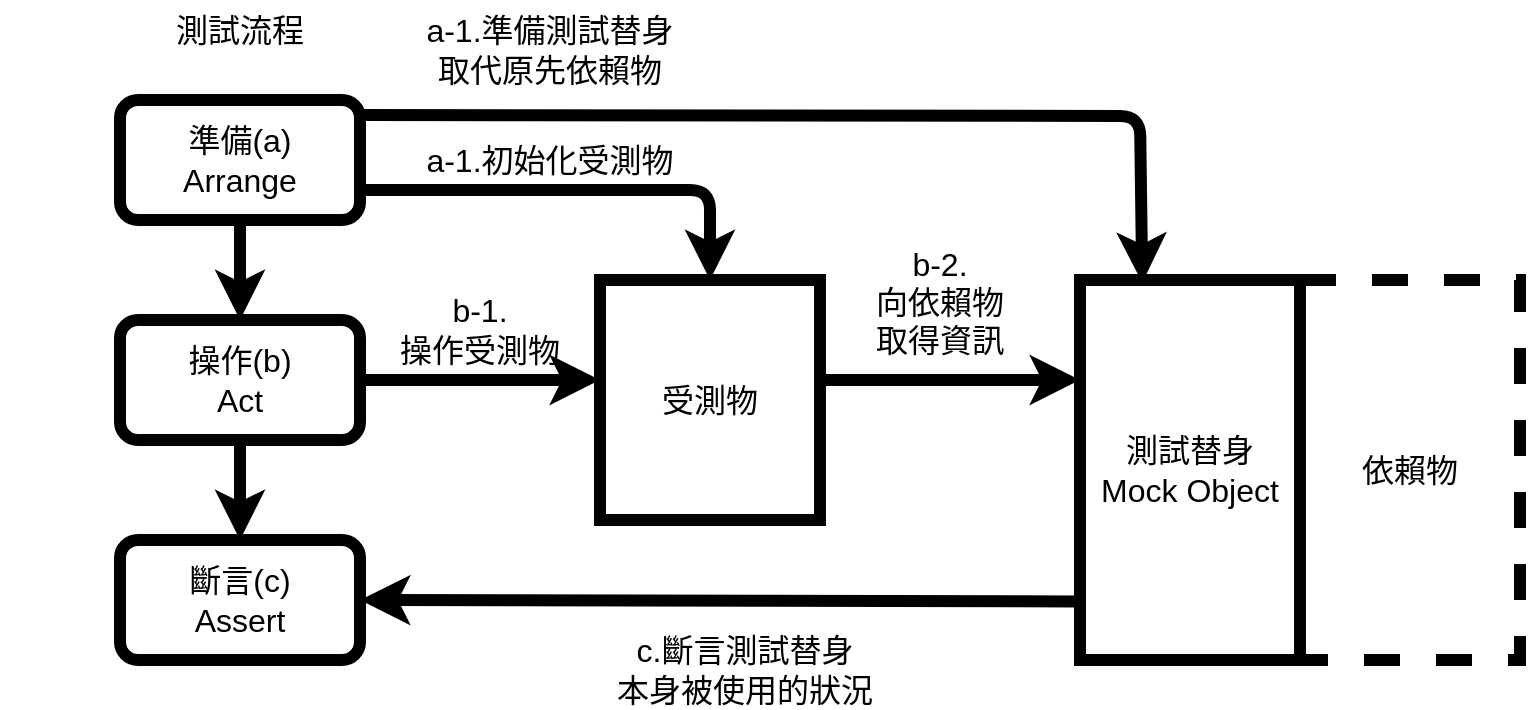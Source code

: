 <mxfile>
    <diagram id="ME4XLKuYvELTRSPfp1h0" name="第1頁">
        <mxGraphModel dx="893" dy="438" grid="1" gridSize="10" guides="1" tooltips="1" connect="1" arrows="1" fold="1" page="1" pageScale="1" pageWidth="750" pageHeight="600" background="none" math="0" shadow="0">
            <root>
                <mxCell id="0"/>
                <mxCell id="1" parent="0"/>
                <mxCell id="45" value="&lt;span style=&quot;font-size: 16px;&quot;&gt;依賴物&lt;br&gt;&lt;/span&gt;" style="rounded=0;whiteSpace=wrap;html=1;strokeWidth=6;fillColor=none;dashed=1;" parent="1" vertex="1">
                    <mxGeometry x="670" y="210" width="110" height="190" as="geometry"/>
                </mxCell>
                <mxCell id="13" value="" style="endArrow=classic;html=1;strokeWidth=6;fontSize=16;exitX=0.5;exitY=1;exitDx=0;exitDy=0;entryX=0.5;entryY=0;entryDx=0;entryDy=0;" parent="1" source="20" target="21" edge="1">
                    <mxGeometry width="50" height="50" relative="1" as="geometry">
                        <mxPoint x="510" y="511" as="sourcePoint"/>
                        <mxPoint x="510" y="141" as="targetPoint"/>
                    </mxGeometry>
                </mxCell>
                <mxCell id="14" value="&lt;font style=&quot;font-size: 16px;&quot;&gt;&lt;br&gt;&lt;/font&gt;" style="text;html=1;strokeColor=none;fillColor=none;align=center;verticalAlign=middle;whiteSpace=wrap;rounded=0;strokeWidth=6;" parent="1" vertex="1">
                    <mxGeometry x="20" y="270" width="100" height="30" as="geometry"/>
                </mxCell>
                <mxCell id="16" value="&lt;font style=&quot;font-size: 16px;&quot;&gt;測試流程&lt;br&gt;&lt;/font&gt;" style="text;html=1;strokeColor=none;fillColor=none;align=center;verticalAlign=middle;whiteSpace=wrap;rounded=0;strokeWidth=6;" parent="1" vertex="1">
                    <mxGeometry x="90" y="70" width="100" height="30" as="geometry"/>
                </mxCell>
                <mxCell id="20" value="&lt;span style=&quot;font-size: 16px;&quot;&gt;準備(a)&lt;br&gt;&lt;/span&gt;&lt;span style=&quot;font-size: 16px;&quot;&gt;Arrange&lt;/span&gt;" style="rounded=1;whiteSpace=wrap;html=1;fillColor=none;strokeWidth=6;" parent="1" vertex="1">
                    <mxGeometry x="80" y="120" width="120" height="60" as="geometry"/>
                </mxCell>
                <mxCell id="21" value="&lt;span style=&quot;font-size: 16px;&quot;&gt;操作(b)&lt;br&gt;Act&lt;/span&gt;" style="rounded=1;whiteSpace=wrap;html=1;fillColor=none;strokeWidth=6;" parent="1" vertex="1">
                    <mxGeometry x="80" y="230" width="120" height="60" as="geometry"/>
                </mxCell>
                <mxCell id="23" value="&lt;span style=&quot;font-size: 16px;&quot;&gt;斷言(c)&lt;br&gt;Assert&lt;/span&gt;" style="rounded=1;whiteSpace=wrap;html=1;fillColor=none;strokeWidth=6;" parent="1" vertex="1">
                    <mxGeometry x="80" y="340" width="120" height="60" as="geometry"/>
                </mxCell>
                <mxCell id="24" value="" style="endArrow=classic;html=1;strokeWidth=6;fontSize=16;exitX=0.5;exitY=1;exitDx=0;exitDy=0;entryX=0.5;entryY=0;entryDx=0;entryDy=0;" parent="1" source="21" target="23" edge="1">
                    <mxGeometry width="50" height="50" relative="1" as="geometry">
                        <mxPoint x="520.0" y="521" as="sourcePoint"/>
                        <mxPoint x="460" y="230" as="targetPoint"/>
                    </mxGeometry>
                </mxCell>
                <mxCell id="25" value="&lt;span style=&quot;font-size: 16px;&quot;&gt;受測物&lt;/span&gt;" style="rounded=0;whiteSpace=wrap;html=1;strokeWidth=6;fillColor=none;" parent="1" vertex="1">
                    <mxGeometry x="320" y="210" width="110" height="120" as="geometry"/>
                </mxCell>
                <mxCell id="29" value="" style="endArrow=classic;html=1;strokeWidth=6;fontSize=16;exitX=1;exitY=0.75;exitDx=0;exitDy=0;entryX=0.5;entryY=0;entryDx=0;entryDy=0;" parent="1" source="20" target="25" edge="1">
                    <mxGeometry width="50" height="50" relative="1" as="geometry">
                        <mxPoint x="150" y="190" as="sourcePoint"/>
                        <mxPoint x="370" y="210" as="targetPoint"/>
                        <Array as="points">
                            <mxPoint x="375" y="165"/>
                        </Array>
                    </mxGeometry>
                </mxCell>
                <mxCell id="30" value="" style="endArrow=classic;html=1;strokeWidth=6;fontSize=16;exitX=1;exitY=0.5;exitDx=0;exitDy=0;" parent="1" source="21" edge="1">
                    <mxGeometry width="50" height="50" relative="1" as="geometry">
                        <mxPoint x="210" y="160" as="sourcePoint"/>
                        <mxPoint x="320" y="260" as="targetPoint"/>
                    </mxGeometry>
                </mxCell>
                <mxCell id="31" value="" style="endArrow=classic;html=1;strokeWidth=6;fontSize=16;entryX=1;entryY=0.5;entryDx=0;entryDy=0;exitX=-0.01;exitY=0.846;exitDx=0;exitDy=0;exitPerimeter=0;" parent="1" source="32" target="23" edge="1">
                    <mxGeometry width="50" height="50" relative="1" as="geometry">
                        <mxPoint x="320" y="370" as="sourcePoint"/>
                        <mxPoint x="330" y="270" as="targetPoint"/>
                    </mxGeometry>
                </mxCell>
                <mxCell id="32" value="&lt;span style=&quot;font-size: 16px;&quot;&gt;測試替身&lt;br&gt;Mock Object&lt;br&gt;&lt;/span&gt;" style="rounded=0;whiteSpace=wrap;html=1;strokeWidth=6;fillColor=#FFFFFF;" parent="1" vertex="1">
                    <mxGeometry x="560" y="210" width="110" height="190" as="geometry"/>
                </mxCell>
                <mxCell id="35" value="" style="endArrow=classic;html=1;strokeWidth=6;fontSize=16;" parent="1" edge="1">
                    <mxGeometry width="50" height="50" relative="1" as="geometry">
                        <mxPoint x="430" y="260" as="sourcePoint"/>
                        <mxPoint x="560" y="260" as="targetPoint"/>
                    </mxGeometry>
                </mxCell>
                <mxCell id="40" value="&lt;font style=&quot;font-size: 16px;&quot;&gt;a-1.初始化受測物&lt;br&gt;&lt;/font&gt;" style="text;html=1;strokeColor=none;fillColor=none;align=center;verticalAlign=middle;whiteSpace=wrap;rounded=0;strokeWidth=6;" parent="1" vertex="1">
                    <mxGeometry x="230" y="135" width="130" height="30" as="geometry"/>
                </mxCell>
                <mxCell id="41" value="&lt;font style=&quot;font-size: 16px;&quot;&gt;b-1.&lt;br&gt;操作受測物&lt;br&gt;&lt;/font&gt;" style="text;html=1;strokeColor=none;fillColor=none;align=center;verticalAlign=middle;whiteSpace=wrap;rounded=0;strokeWidth=6;" parent="1" vertex="1">
                    <mxGeometry x="210" y="220" width="100" height="30" as="geometry"/>
                </mxCell>
                <mxCell id="43" value="&lt;font style=&quot;font-size: 16px;&quot;&gt;b-2.&lt;br&gt;向依賴物&lt;br&gt;取得資訊&lt;br&gt;&lt;/font&gt;" style="text;html=1;strokeColor=none;fillColor=none;align=center;verticalAlign=middle;whiteSpace=wrap;rounded=0;strokeWidth=6;" parent="1" vertex="1">
                    <mxGeometry x="440" y="206" width="100" height="30" as="geometry"/>
                </mxCell>
                <mxCell id="44" value="&lt;font style=&quot;font-size: 16px;&quot;&gt;c.斷言測試替身&lt;br&gt;本身被使用的狀況&lt;br&gt;&lt;/font&gt;" style="text;html=1;strokeColor=none;fillColor=none;align=center;verticalAlign=middle;whiteSpace=wrap;rounded=0;strokeWidth=6;" parent="1" vertex="1">
                    <mxGeometry x="325" y="390" width="135" height="30" as="geometry"/>
                </mxCell>
                <mxCell id="46" value="" style="endArrow=classic;html=1;strokeWidth=6;fontSize=16;exitX=1;exitY=0.75;exitDx=0;exitDy=0;entryX=0.283;entryY=0.007;entryDx=0;entryDy=0;entryPerimeter=0;" parent="1" target="32" edge="1">
                    <mxGeometry width="50" height="50" relative="1" as="geometry">
                        <mxPoint x="200" y="127.5" as="sourcePoint"/>
                        <mxPoint x="375" y="172.5" as="targetPoint"/>
                        <Array as="points">
                            <mxPoint x="590" y="128"/>
                        </Array>
                    </mxGeometry>
                </mxCell>
                <mxCell id="47" value="&lt;font style=&quot;font-size: 16px;&quot;&gt;a-1.準備測試替身&lt;br&gt;取代原先依賴物&lt;br&gt;&lt;/font&gt;" style="text;html=1;strokeColor=none;fillColor=none;align=center;verticalAlign=middle;whiteSpace=wrap;rounded=0;strokeWidth=6;" parent="1" vertex="1">
                    <mxGeometry x="230" y="80" width="130" height="30" as="geometry"/>
                </mxCell>
            </root>
        </mxGraphModel>
    </diagram>
</mxfile>